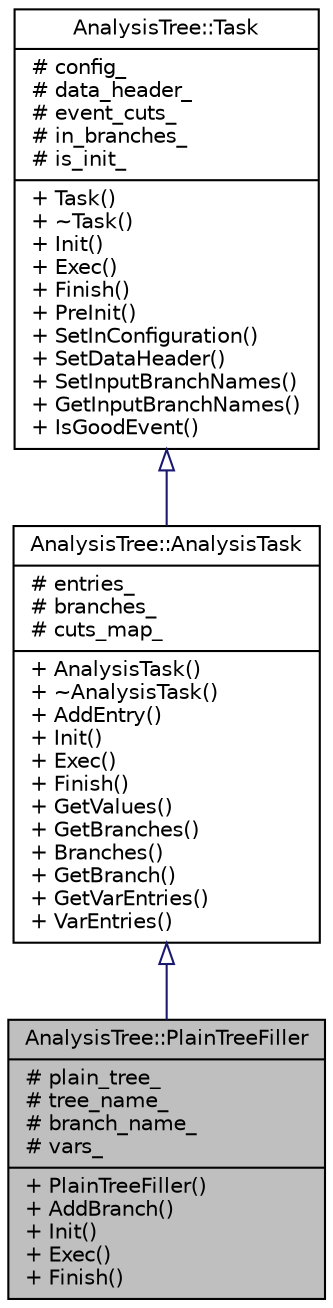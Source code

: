 digraph "AnalysisTree::PlainTreeFiller"
{
  edge [fontname="Helvetica",fontsize="10",labelfontname="Helvetica",labelfontsize="10"];
  node [fontname="Helvetica",fontsize="10",shape=record];
  Node1 [label="{AnalysisTree::PlainTreeFiller\n|# plain_tree_\l# tree_name_\l# branch_name_\l# vars_\l|+ PlainTreeFiller()\l+ AddBranch()\l+ Init()\l+ Exec()\l+ Finish()\l}",height=0.2,width=0.4,color="black", fillcolor="grey75", style="filled", fontcolor="black"];
  Node2 -> Node1 [dir="back",color="midnightblue",fontsize="10",style="solid",arrowtail="onormal",fontname="Helvetica"];
  Node2 [label="{AnalysisTree::AnalysisTask\n|# entries_\l# branches_\l# cuts_map_\l|+ AnalysisTask()\l+ ~AnalysisTask()\l+ AddEntry()\l+ Init()\l+ Exec()\l+ Finish()\l+ GetValues()\l+ GetBranches()\l+ Branches()\l+ GetBranch()\l+ GetVarEntries()\l+ VarEntries()\l}",height=0.2,width=0.4,color="black", fillcolor="white", style="filled",URL="$d0/d40/classAnalysisTree_1_1AnalysisTask.html",tooltip="AnalysisTask is a Task which keeps list of AnalysisEntry-s It evaluates Variables according to the ru..."];
  Node3 -> Node2 [dir="back",color="midnightblue",fontsize="10",style="solid",arrowtail="onormal",fontname="Helvetica"];
  Node3 [label="{AnalysisTree::Task\n|# config_\l# data_header_\l# event_cuts_\l# in_branches_\l# is_init_\l|+ Task()\l+ ~Task()\l+ Init()\l+ Exec()\l+ Finish()\l+ PreInit()\l+ SetInConfiguration()\l+ SetDataHeader()\l+ SetInputBranchNames()\l+ GetInputBranchNames()\l+ IsGoodEvent()\l}",height=0.2,width=0.4,color="black", fillcolor="white", style="filled",URL="$d8/dcf/classAnalysisTree_1_1Task.html"];
}
